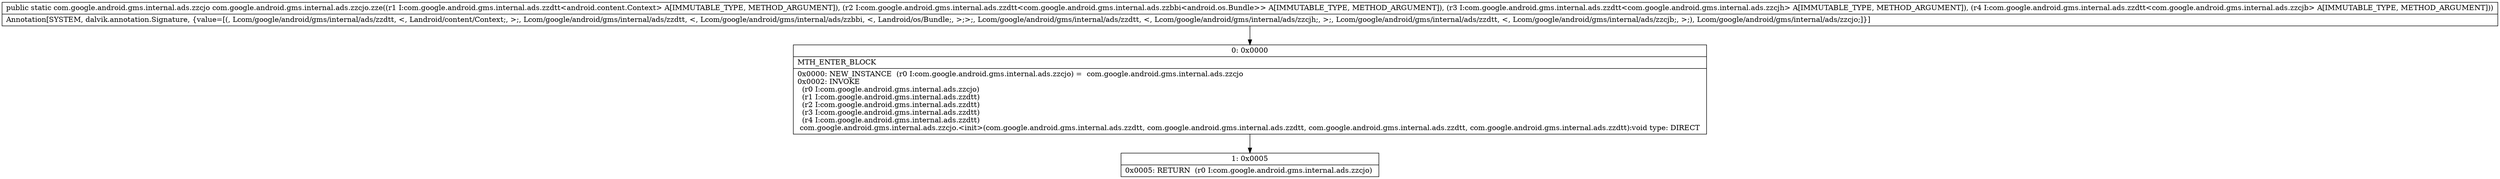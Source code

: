 digraph "CFG forcom.google.android.gms.internal.ads.zzcjo.zze(Lcom\/google\/android\/gms\/internal\/ads\/zzdtt;Lcom\/google\/android\/gms\/internal\/ads\/zzdtt;Lcom\/google\/android\/gms\/internal\/ads\/zzdtt;Lcom\/google\/android\/gms\/internal\/ads\/zzdtt;)Lcom\/google\/android\/gms\/internal\/ads\/zzcjo;" {
Node_0 [shape=record,label="{0\:\ 0x0000|MTH_ENTER_BLOCK\l|0x0000: NEW_INSTANCE  (r0 I:com.google.android.gms.internal.ads.zzcjo) =  com.google.android.gms.internal.ads.zzcjo \l0x0002: INVOKE  \l  (r0 I:com.google.android.gms.internal.ads.zzcjo)\l  (r1 I:com.google.android.gms.internal.ads.zzdtt)\l  (r2 I:com.google.android.gms.internal.ads.zzdtt)\l  (r3 I:com.google.android.gms.internal.ads.zzdtt)\l  (r4 I:com.google.android.gms.internal.ads.zzdtt)\l com.google.android.gms.internal.ads.zzcjo.\<init\>(com.google.android.gms.internal.ads.zzdtt, com.google.android.gms.internal.ads.zzdtt, com.google.android.gms.internal.ads.zzdtt, com.google.android.gms.internal.ads.zzdtt):void type: DIRECT \l}"];
Node_1 [shape=record,label="{1\:\ 0x0005|0x0005: RETURN  (r0 I:com.google.android.gms.internal.ads.zzcjo) \l}"];
MethodNode[shape=record,label="{public static com.google.android.gms.internal.ads.zzcjo com.google.android.gms.internal.ads.zzcjo.zze((r1 I:com.google.android.gms.internal.ads.zzdtt\<android.content.Context\> A[IMMUTABLE_TYPE, METHOD_ARGUMENT]), (r2 I:com.google.android.gms.internal.ads.zzdtt\<com.google.android.gms.internal.ads.zzbbi\<android.os.Bundle\>\> A[IMMUTABLE_TYPE, METHOD_ARGUMENT]), (r3 I:com.google.android.gms.internal.ads.zzdtt\<com.google.android.gms.internal.ads.zzcjh\> A[IMMUTABLE_TYPE, METHOD_ARGUMENT]), (r4 I:com.google.android.gms.internal.ads.zzdtt\<com.google.android.gms.internal.ads.zzcjb\> A[IMMUTABLE_TYPE, METHOD_ARGUMENT]))  | Annotation[SYSTEM, dalvik.annotation.Signature, \{value=[(, Lcom\/google\/android\/gms\/internal\/ads\/zzdtt, \<, Landroid\/content\/Context;, \>;, Lcom\/google\/android\/gms\/internal\/ads\/zzdtt, \<, Lcom\/google\/android\/gms\/internal\/ads\/zzbbi, \<, Landroid\/os\/Bundle;, \>;\>;, Lcom\/google\/android\/gms\/internal\/ads\/zzdtt, \<, Lcom\/google\/android\/gms\/internal\/ads\/zzcjh;, \>;, Lcom\/google\/android\/gms\/internal\/ads\/zzdtt, \<, Lcom\/google\/android\/gms\/internal\/ads\/zzcjb;, \>;), Lcom\/google\/android\/gms\/internal\/ads\/zzcjo;]\}]\l}"];
MethodNode -> Node_0;
Node_0 -> Node_1;
}

